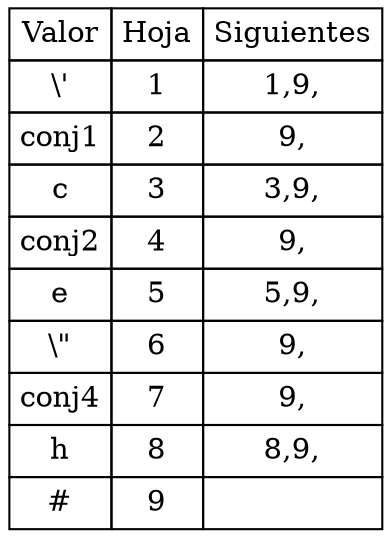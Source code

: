 digraph html { 
abc [shape=none, margin=0, label=< 
<TABLE BORDER="0" CELLBORDER="1" CELLSPACING="0" CELLPADDING="4">
<TR><TD>Valor</TD><TD>Hoja</TD><TD>Siguientes</TD></TR>
<TR>
<TD>\'</TD><TD>1</TD><TD>1,9,</TD>
</TR>
<TR>
<TD>conj1</TD><TD>2</TD><TD>9,</TD>
</TR>
<TR>
<TD>c</TD><TD>3</TD><TD>3,9,</TD>
</TR>
<TR>
<TD>conj2</TD><TD>4</TD><TD>9,</TD>
</TR>
<TR>
<TD>e</TD><TD>5</TD><TD>5,9,</TD>
</TR>
<TR>
<TD>\"</TD><TD>6</TD><TD>9,</TD>
</TR>
<TR>
<TD>conj4</TD><TD>7</TD><TD>9,</TD>
</TR>
<TR>
<TD>h</TD><TD>8</TD><TD>8,9,</TD>
</TR>
<TR>
<TD>#</TD><TD>9</TD><TD></TD>
</TR>    </TABLE>>];
}
